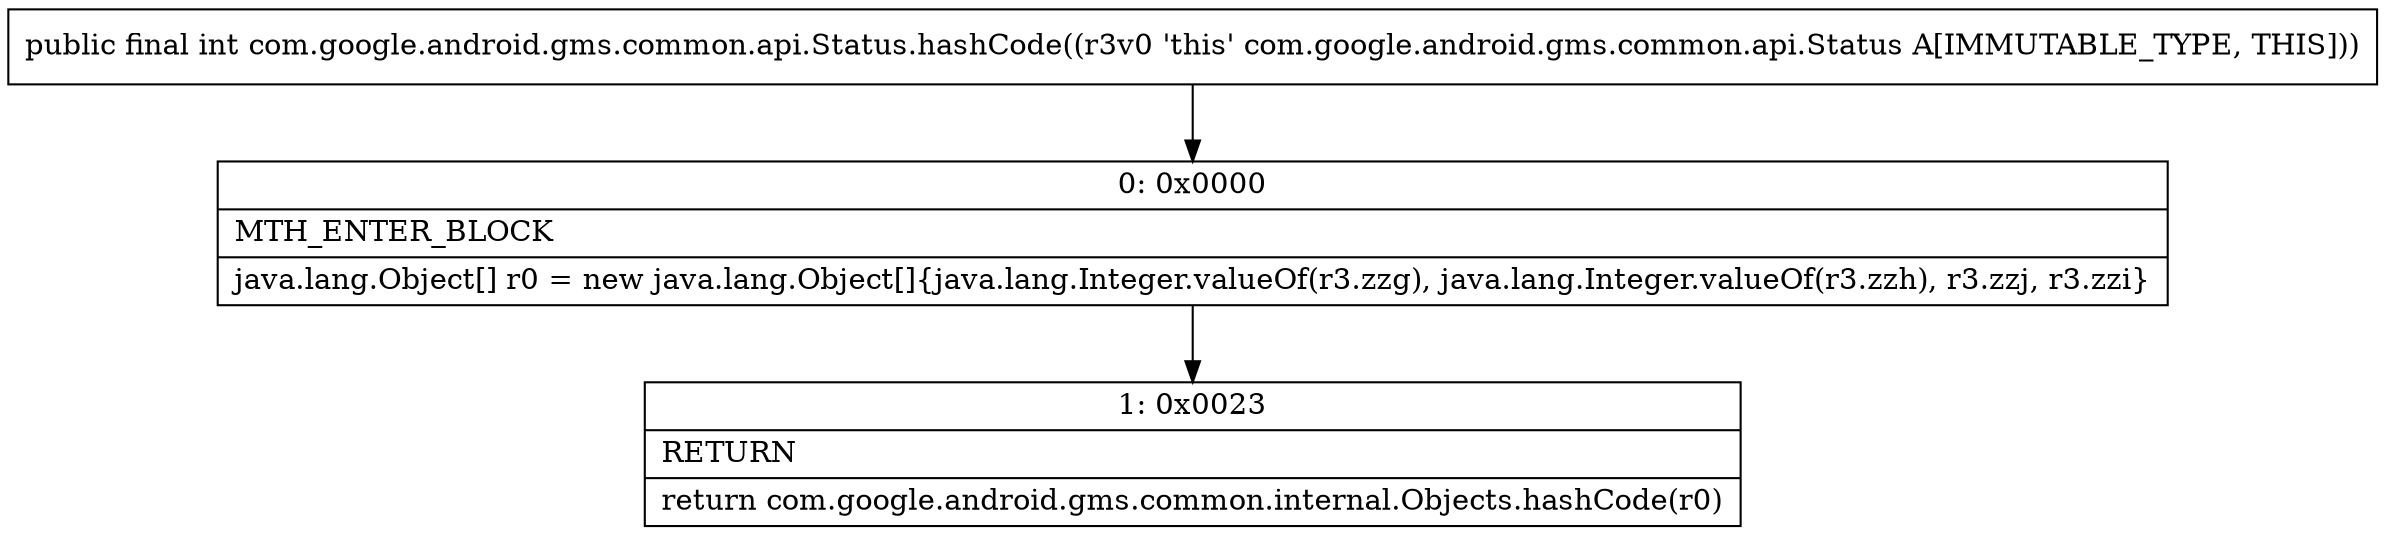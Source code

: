 digraph "CFG forcom.google.android.gms.common.api.Status.hashCode()I" {
Node_0 [shape=record,label="{0\:\ 0x0000|MTH_ENTER_BLOCK\l|java.lang.Object[] r0 = new java.lang.Object[]\{java.lang.Integer.valueOf(r3.zzg), java.lang.Integer.valueOf(r3.zzh), r3.zzj, r3.zzi\}\l}"];
Node_1 [shape=record,label="{1\:\ 0x0023|RETURN\l|return com.google.android.gms.common.internal.Objects.hashCode(r0)\l}"];
MethodNode[shape=record,label="{public final int com.google.android.gms.common.api.Status.hashCode((r3v0 'this' com.google.android.gms.common.api.Status A[IMMUTABLE_TYPE, THIS])) }"];
MethodNode -> Node_0;
Node_0 -> Node_1;
}

